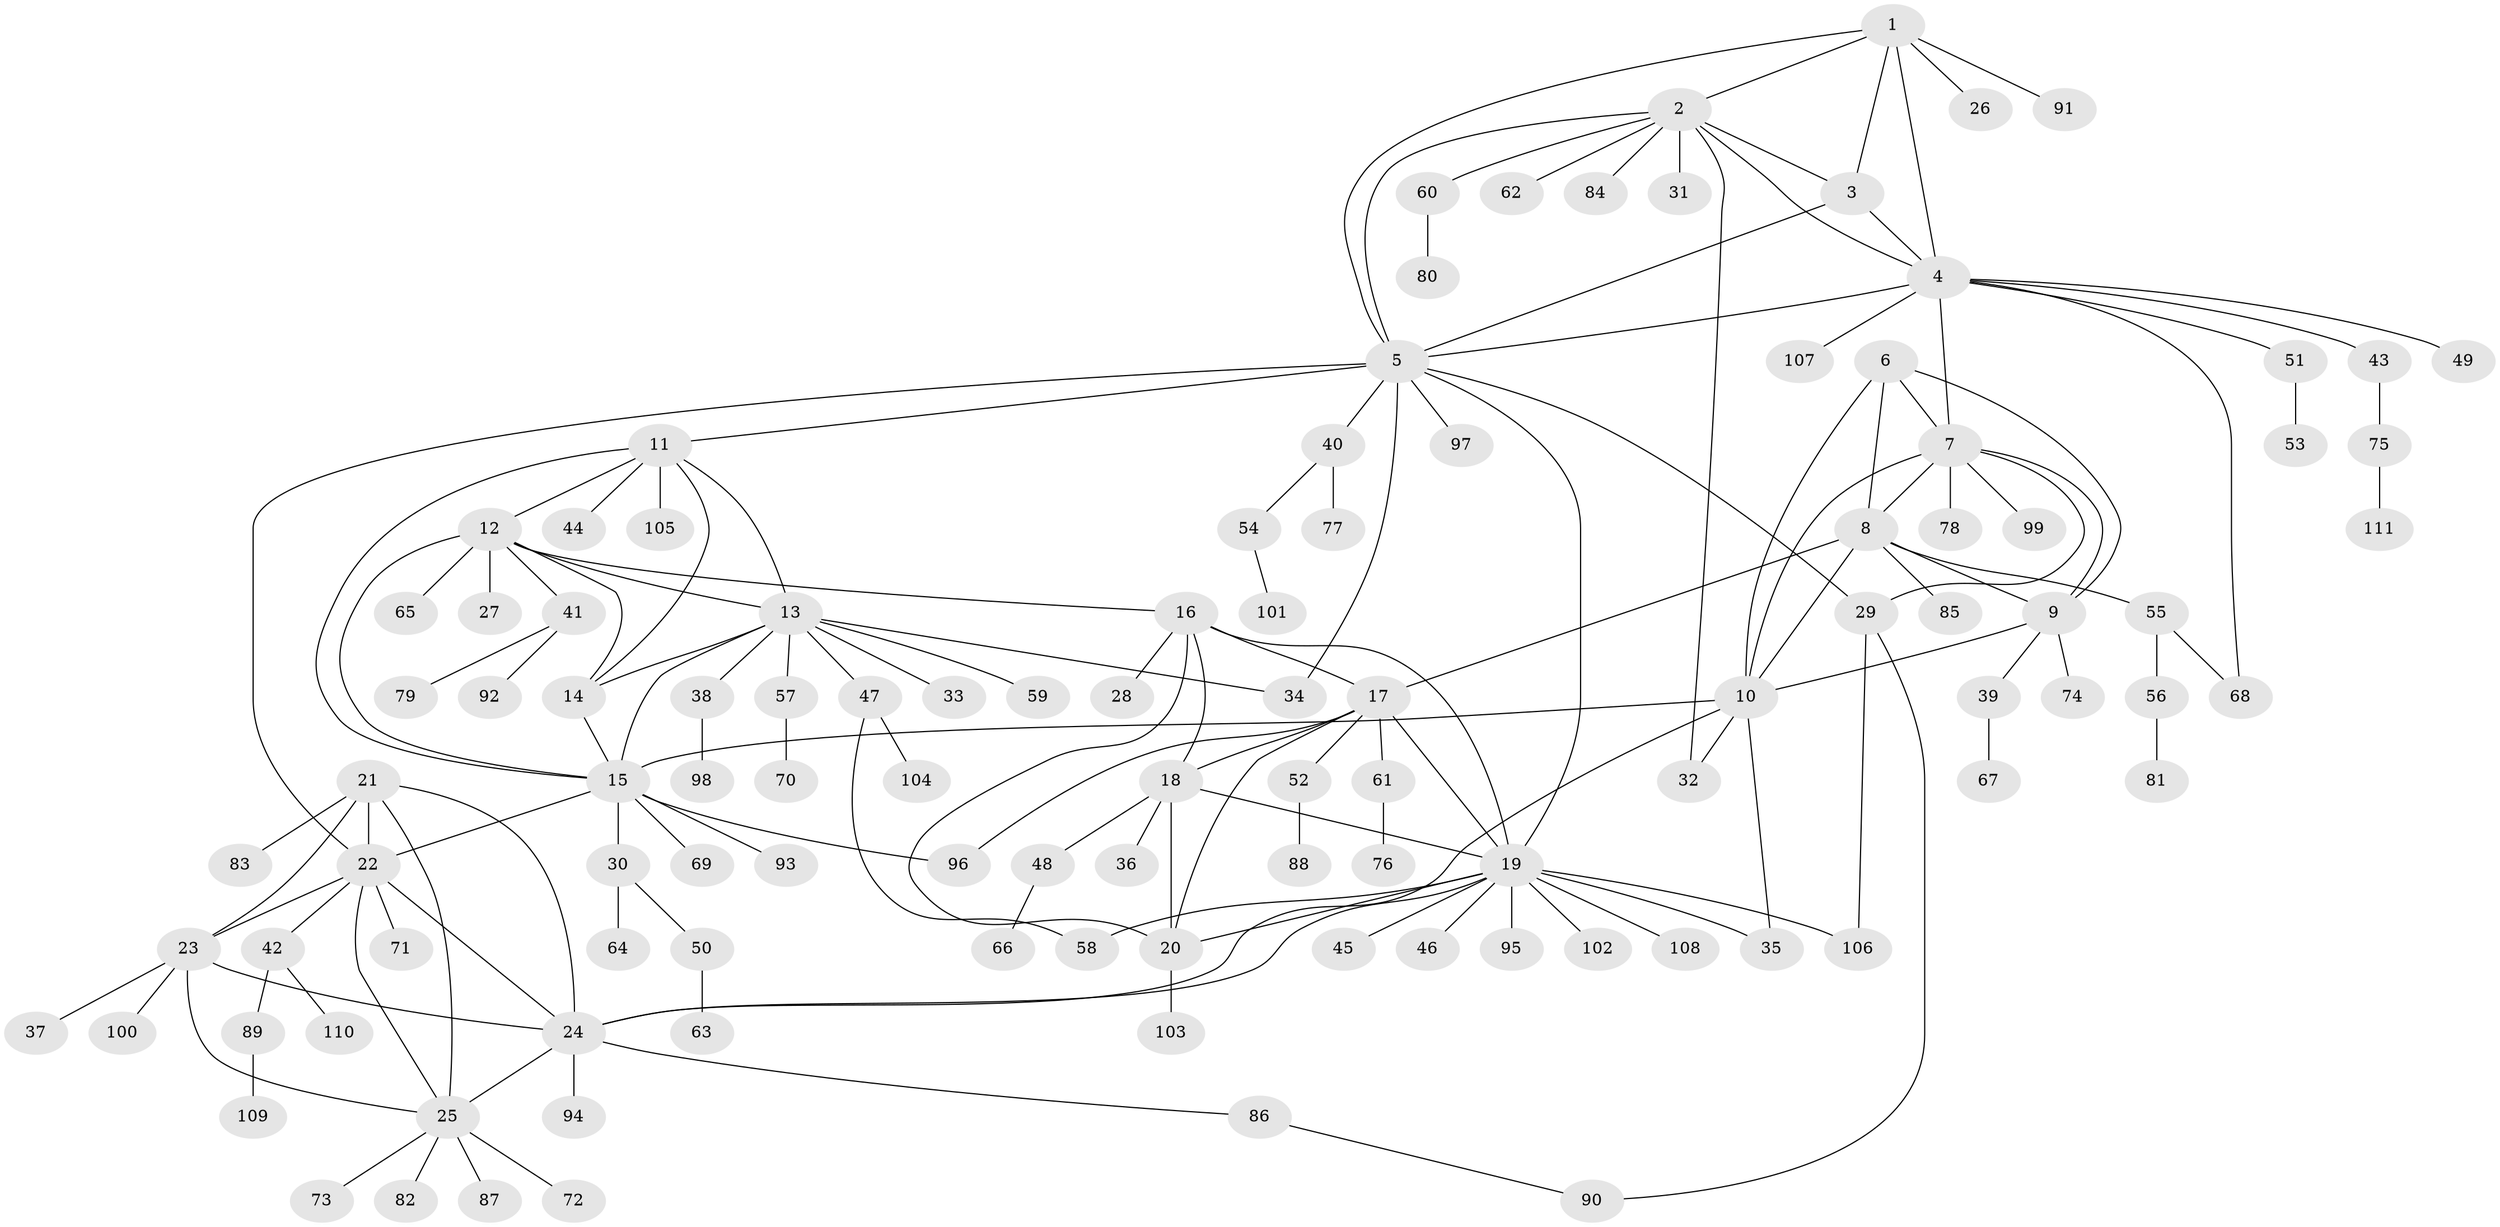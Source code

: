 // coarse degree distribution, {9: 0.04938271604938271, 7: 0.024691358024691357, 6: 0.037037037037037035, 4: 0.06172839506172839, 14: 0.012345679012345678, 2: 0.16049382716049382, 12: 0.012345679012345678, 11: 0.012345679012345678, 1: 0.5925925925925926, 3: 0.037037037037037035}
// Generated by graph-tools (version 1.1) at 2025/52/02/27/25 19:52:16]
// undirected, 111 vertices, 155 edges
graph export_dot {
graph [start="1"]
  node [color=gray90,style=filled];
  1;
  2;
  3;
  4;
  5;
  6;
  7;
  8;
  9;
  10;
  11;
  12;
  13;
  14;
  15;
  16;
  17;
  18;
  19;
  20;
  21;
  22;
  23;
  24;
  25;
  26;
  27;
  28;
  29;
  30;
  31;
  32;
  33;
  34;
  35;
  36;
  37;
  38;
  39;
  40;
  41;
  42;
  43;
  44;
  45;
  46;
  47;
  48;
  49;
  50;
  51;
  52;
  53;
  54;
  55;
  56;
  57;
  58;
  59;
  60;
  61;
  62;
  63;
  64;
  65;
  66;
  67;
  68;
  69;
  70;
  71;
  72;
  73;
  74;
  75;
  76;
  77;
  78;
  79;
  80;
  81;
  82;
  83;
  84;
  85;
  86;
  87;
  88;
  89;
  90;
  91;
  92;
  93;
  94;
  95;
  96;
  97;
  98;
  99;
  100;
  101;
  102;
  103;
  104;
  105;
  106;
  107;
  108;
  109;
  110;
  111;
  1 -- 2;
  1 -- 3;
  1 -- 4;
  1 -- 5;
  1 -- 26;
  1 -- 91;
  2 -- 3;
  2 -- 4;
  2 -- 5;
  2 -- 31;
  2 -- 32;
  2 -- 60;
  2 -- 62;
  2 -- 84;
  3 -- 4;
  3 -- 5;
  4 -- 5;
  4 -- 7;
  4 -- 43;
  4 -- 49;
  4 -- 51;
  4 -- 68;
  4 -- 107;
  5 -- 11;
  5 -- 19;
  5 -- 22;
  5 -- 29;
  5 -- 34;
  5 -- 40;
  5 -- 97;
  6 -- 7;
  6 -- 8;
  6 -- 9;
  6 -- 10;
  7 -- 8;
  7 -- 9;
  7 -- 10;
  7 -- 29;
  7 -- 78;
  7 -- 99;
  8 -- 9;
  8 -- 10;
  8 -- 17;
  8 -- 55;
  8 -- 85;
  9 -- 10;
  9 -- 39;
  9 -- 74;
  10 -- 15;
  10 -- 24;
  10 -- 32;
  10 -- 35;
  11 -- 12;
  11 -- 13;
  11 -- 14;
  11 -- 15;
  11 -- 44;
  11 -- 105;
  12 -- 13;
  12 -- 14;
  12 -- 15;
  12 -- 16;
  12 -- 27;
  12 -- 41;
  12 -- 65;
  13 -- 14;
  13 -- 15;
  13 -- 33;
  13 -- 34;
  13 -- 38;
  13 -- 47;
  13 -- 57;
  13 -- 59;
  14 -- 15;
  15 -- 22;
  15 -- 30;
  15 -- 69;
  15 -- 93;
  15 -- 96;
  16 -- 17;
  16 -- 18;
  16 -- 19;
  16 -- 20;
  16 -- 28;
  17 -- 18;
  17 -- 19;
  17 -- 20;
  17 -- 52;
  17 -- 61;
  17 -- 96;
  18 -- 19;
  18 -- 20;
  18 -- 36;
  18 -- 48;
  19 -- 20;
  19 -- 24;
  19 -- 35;
  19 -- 45;
  19 -- 46;
  19 -- 58;
  19 -- 95;
  19 -- 102;
  19 -- 106;
  19 -- 108;
  20 -- 103;
  21 -- 22;
  21 -- 23;
  21 -- 24;
  21 -- 25;
  21 -- 83;
  22 -- 23;
  22 -- 24;
  22 -- 25;
  22 -- 42;
  22 -- 71;
  23 -- 24;
  23 -- 25;
  23 -- 37;
  23 -- 100;
  24 -- 25;
  24 -- 86;
  24 -- 94;
  25 -- 72;
  25 -- 73;
  25 -- 82;
  25 -- 87;
  29 -- 90;
  29 -- 106;
  30 -- 50;
  30 -- 64;
  38 -- 98;
  39 -- 67;
  40 -- 54;
  40 -- 77;
  41 -- 79;
  41 -- 92;
  42 -- 89;
  42 -- 110;
  43 -- 75;
  47 -- 58;
  47 -- 104;
  48 -- 66;
  50 -- 63;
  51 -- 53;
  52 -- 88;
  54 -- 101;
  55 -- 56;
  55 -- 68;
  56 -- 81;
  57 -- 70;
  60 -- 80;
  61 -- 76;
  75 -- 111;
  86 -- 90;
  89 -- 109;
}
